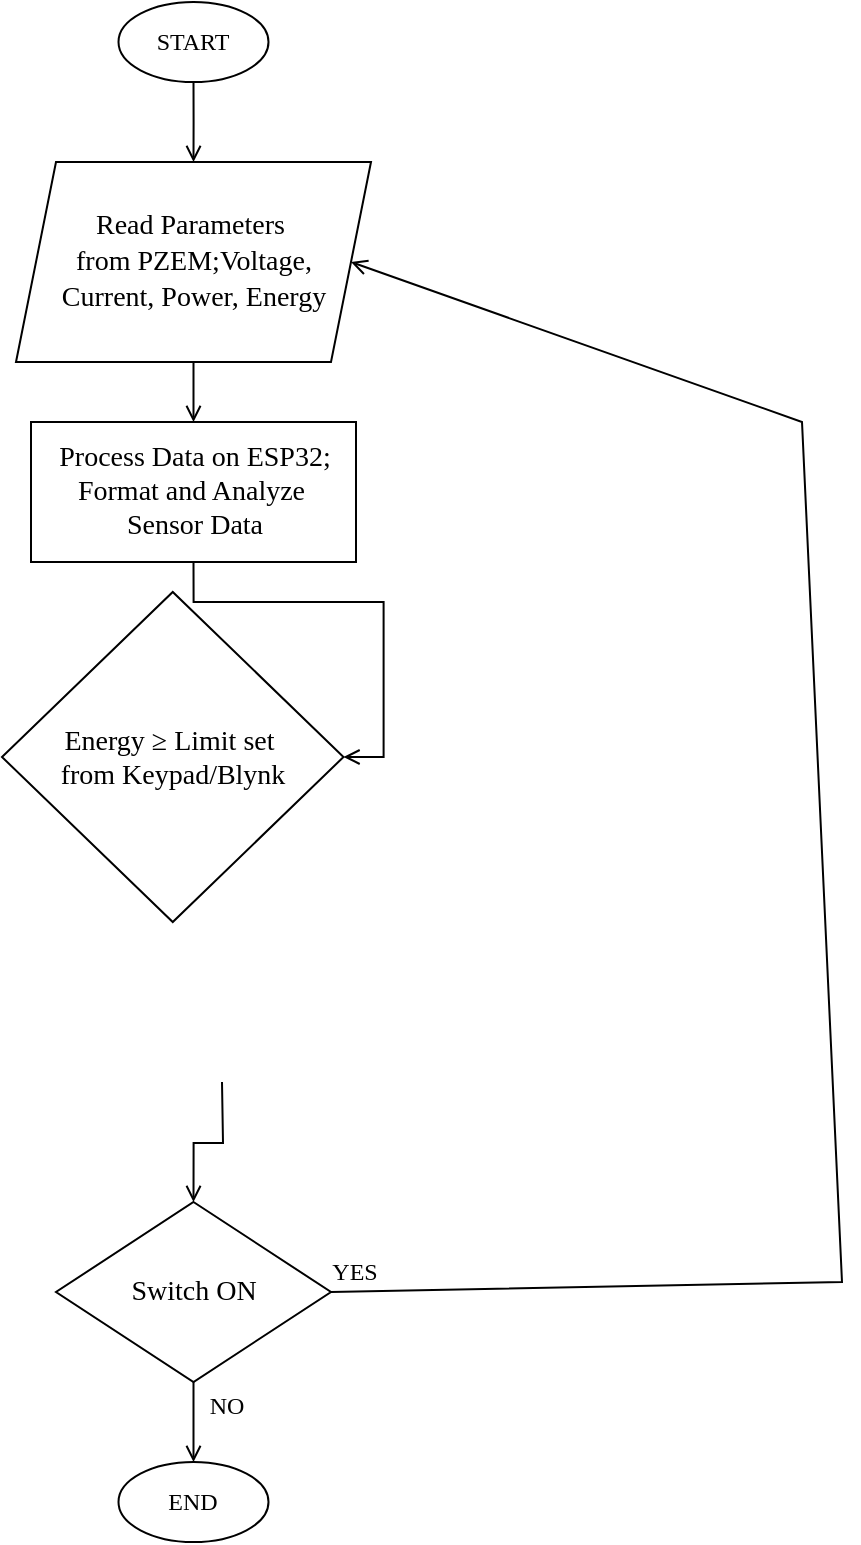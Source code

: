 <mxfile version="27.1.5">
  <diagram id="C5RBs43oDa-KdzZeNtuy" name="Page-1">
    <mxGraphModel dx="1604" dy="858" grid="1" gridSize="10" guides="1" tooltips="1" connect="1" arrows="1" fold="1" page="1" pageScale="1" pageWidth="827" pageHeight="1169" math="0" shadow="0">
      <root>
        <mxCell id="WIyWlLk6GJQsqaUBKTNV-0" />
        <mxCell id="WIyWlLk6GJQsqaUBKTNV-1" parent="WIyWlLk6GJQsqaUBKTNV-0" />
        <mxCell id="UsbTpY0gdDbQ-GkFnXvP-0" value="&lt;font face=&quot;Times New Roman&quot;&gt;START&lt;/font&gt;" style="ellipse;whiteSpace=wrap;html=1;" parent="WIyWlLk6GJQsqaUBKTNV-1" vertex="1">
          <mxGeometry x="368.25" y="50" width="75" height="40" as="geometry" />
        </mxCell>
        <mxCell id="UsbTpY0gdDbQ-GkFnXvP-1" value="&lt;div style=&quot;text-wrap-mode: nowrap;&quot;&gt;&lt;font style=&quot;font-size: 14px;&quot; face=&quot;Times New Roman&quot;&gt;Read Parameters&amp;nbsp;&lt;/font&gt;&lt;/div&gt;&lt;div style=&quot;text-wrap-mode: nowrap;&quot;&gt;&lt;font style=&quot;font-size: 14px;&quot;&gt;&lt;font face=&quot;Times New Roman&quot;&gt;from PZEM;&lt;/font&gt;&lt;span style=&quot;font-family: &amp;quot;Times New Roman&amp;quot;; background-color: transparent; color: light-dark(rgb(0, 0, 0), rgb(255, 255, 255));&quot;&gt;Voltage,&lt;/span&gt;&lt;/font&gt;&lt;/div&gt;&lt;div style=&quot;text-wrap-mode: nowrap;&quot;&gt;&lt;font style=&quot;font-size: 14px;&quot;&gt;&lt;span style=&quot;font-family: &amp;quot;Times New Roman&amp;quot;; background-color: transparent; color: light-dark(rgb(0, 0, 0), rgb(255, 255, 255));&quot;&gt;Current,&amp;nbsp;&lt;/span&gt;&lt;span style=&quot;font-family: &amp;quot;Times New Roman&amp;quot;; background-color: transparent; color: light-dark(rgb(0, 0, 0), rgb(255, 255, 255));&quot;&gt;Power,&amp;nbsp;&lt;/span&gt;&lt;span style=&quot;font-family: &amp;quot;Times New Roman&amp;quot;; background-color: transparent; color: light-dark(rgb(0, 0, 0), rgb(255, 255, 255));&quot;&gt;Energy&lt;/span&gt;&lt;/font&gt;&lt;/div&gt;" style="shape=parallelogram;perimeter=parallelogramPerimeter;whiteSpace=wrap;html=1;fixedSize=1;" parent="WIyWlLk6GJQsqaUBKTNV-1" vertex="1">
          <mxGeometry x="317" y="130" width="177.5" height="100" as="geometry" />
        </mxCell>
        <mxCell id="UsbTpY0gdDbQ-GkFnXvP-21" value="" style="edgeStyle=orthogonalEdgeStyle;rounded=0;orthogonalLoop=1;jettySize=auto;html=1;endArrow=open;endFill=0;entryX=0.5;entryY=0;entryDx=0;entryDy=0;entryPerimeter=0;" parent="WIyWlLk6GJQsqaUBKTNV-1" target="UsbTpY0gdDbQ-GkFnXvP-26" edge="1">
          <mxGeometry relative="1" as="geometry">
            <mxPoint x="420" y="590" as="sourcePoint" />
          </mxGeometry>
        </mxCell>
        <mxCell id="UsbTpY0gdDbQ-GkFnXvP-12" value="&lt;font face=&quot;Times New Roman&quot;&gt;END&lt;/font&gt;" style="ellipse;whiteSpace=wrap;html=1;" parent="WIyWlLk6GJQsqaUBKTNV-1" vertex="1">
          <mxGeometry x="368.25" y="780" width="75" height="40" as="geometry" />
        </mxCell>
        <mxCell id="UsbTpY0gdDbQ-GkFnXvP-24" value="" style="endArrow=open;html=1;rounded=0;exitX=1;exitY=0.5;exitDx=0;exitDy=0;entryX=1;entryY=0.5;entryDx=0;entryDy=0;endFill=0;exitPerimeter=0;" parent="WIyWlLk6GJQsqaUBKTNV-1" source="UsbTpY0gdDbQ-GkFnXvP-26" target="UsbTpY0gdDbQ-GkFnXvP-1" edge="1">
          <mxGeometry width="50" height="50" relative="1" as="geometry">
            <mxPoint x="390" y="320" as="sourcePoint" />
            <mxPoint x="440" y="270" as="targetPoint" />
            <Array as="points">
              <mxPoint x="730" y="690" />
              <mxPoint x="710" y="260" />
            </Array>
          </mxGeometry>
        </mxCell>
        <mxCell id="UsbTpY0gdDbQ-GkFnXvP-27" value="" style="edgeStyle=orthogonalEdgeStyle;rounded=0;orthogonalLoop=1;jettySize=auto;html=1;endArrow=open;endFill=0;" parent="WIyWlLk6GJQsqaUBKTNV-1" source="UsbTpY0gdDbQ-GkFnXvP-26" target="UsbTpY0gdDbQ-GkFnXvP-12" edge="1">
          <mxGeometry relative="1" as="geometry" />
        </mxCell>
        <mxCell id="UsbTpY0gdDbQ-GkFnXvP-26" value="&lt;font style=&quot;font-size: 14px;&quot; face=&quot;Times New Roman&quot;&gt;Switch ON&lt;/font&gt;" style="strokeWidth=1;html=1;shape=mxgraph.flowchart.decision;whiteSpace=wrap;" parent="WIyWlLk6GJQsqaUBKTNV-1" vertex="1">
          <mxGeometry x="337" y="650" width="137.5" height="90" as="geometry" />
        </mxCell>
        <mxCell id="UsbTpY0gdDbQ-GkFnXvP-30" value="&lt;h6&gt;&lt;span style=&quot;color: light-dark(rgb(0, 0, 0), rgb(255, 255, 255)); font-weight: normal;&quot;&gt;&lt;font style=&quot;font-size: 12px;&quot; face=&quot;Times New Roman&quot;&gt;NO&lt;/font&gt;&lt;/span&gt;&lt;/h6&gt;&lt;div&gt;&lt;/div&gt;" style="text;html=1;align=center;verticalAlign=middle;resizable=0;points=[];autosize=1;strokeColor=none;fillColor=none;" parent="WIyWlLk6GJQsqaUBKTNV-1" vertex="1">
          <mxGeometry x="402.25" y="717" width="40" height="70" as="geometry" />
        </mxCell>
        <mxCell id="UsbTpY0gdDbQ-GkFnXvP-34" value="&lt;div style=&quot;text-wrap-mode: nowrap;&quot;&gt;&lt;font style=&quot;font-size: 14px;&quot; face=&quot;Times New Roman&quot;&gt;Process Data on ESP32;&lt;/font&gt;&lt;/div&gt;&lt;div style=&quot;text-wrap-mode: nowrap;&quot;&gt;&lt;font style=&quot;font-size: 14px;&quot; face=&quot;Times New Roman&quot;&gt;Format and Analyze&amp;nbsp;&lt;/font&gt;&lt;/div&gt;&lt;div style=&quot;text-wrap-mode: nowrap;&quot;&gt;&lt;font style=&quot;font-size: 14px;&quot; face=&quot;Times New Roman&quot;&gt;Sensor Data&lt;/font&gt;&lt;/div&gt;" style="rounded=0;whiteSpace=wrap;html=1;" parent="WIyWlLk6GJQsqaUBKTNV-1" vertex="1">
          <mxGeometry x="324.5" y="260" width="162.5" height="70" as="geometry" />
        </mxCell>
        <mxCell id="UsbTpY0gdDbQ-GkFnXvP-36" value="" style="edgeStyle=orthogonalEdgeStyle;rounded=0;orthogonalLoop=1;jettySize=auto;html=1;endArrow=open;endFill=0;exitX=0.5;exitY=1;exitDx=0;exitDy=0;entryX=0.5;entryY=0;entryDx=0;entryDy=0;" parent="WIyWlLk6GJQsqaUBKTNV-1" source="UsbTpY0gdDbQ-GkFnXvP-34" target="B7yCwA9z2qg-xHh8Ljfs-0" edge="1">
          <mxGeometry relative="1" as="geometry">
            <mxPoint x="398.25" y="480" as="sourcePoint" />
            <mxPoint x="405.75" y="370" as="targetPoint" />
          </mxGeometry>
        </mxCell>
        <mxCell id="UsbTpY0gdDbQ-GkFnXvP-39" value="&lt;h6&gt;&lt;span style=&quot;color: light-dark(rgb(0, 0, 0), rgb(255, 255, 255)); font-weight: normal;&quot;&gt;&lt;font style=&quot;font-size: 12px;&quot; face=&quot;Times New Roman&quot;&gt;YES&lt;/font&gt;&lt;/span&gt;&lt;/h6&gt;&lt;div&gt;&lt;/div&gt;" style="text;html=1;align=center;verticalAlign=middle;resizable=0;points=[];autosize=1;strokeColor=none;fillColor=none;" parent="WIyWlLk6GJQsqaUBKTNV-1" vertex="1">
          <mxGeometry x="460.75" y="650" width="50" height="70" as="geometry" />
        </mxCell>
        <mxCell id="UsbTpY0gdDbQ-GkFnXvP-40" value="" style="edgeStyle=orthogonalEdgeStyle;rounded=0;orthogonalLoop=1;jettySize=auto;html=1;endArrow=open;endFill=0;exitX=0.5;exitY=1;exitDx=0;exitDy=0;entryX=0.5;entryY=0;entryDx=0;entryDy=0;" parent="WIyWlLk6GJQsqaUBKTNV-1" source="UsbTpY0gdDbQ-GkFnXvP-1" target="UsbTpY0gdDbQ-GkFnXvP-34" edge="1">
          <mxGeometry relative="1" as="geometry">
            <mxPoint x="398.25" y="510" as="sourcePoint" />
            <mxPoint x="398.25" y="563" as="targetPoint" />
          </mxGeometry>
        </mxCell>
        <mxCell id="UsbTpY0gdDbQ-GkFnXvP-46" value="" style="edgeStyle=orthogonalEdgeStyle;rounded=0;orthogonalLoop=1;jettySize=auto;html=1;endArrow=open;endFill=0;exitX=0.5;exitY=1;exitDx=0;exitDy=0;entryX=0.5;entryY=0;entryDx=0;entryDy=0;" parent="WIyWlLk6GJQsqaUBKTNV-1" source="UsbTpY0gdDbQ-GkFnXvP-0" target="UsbTpY0gdDbQ-GkFnXvP-1" edge="1">
          <mxGeometry relative="1" as="geometry">
            <mxPoint x="398.25" y="220" as="sourcePoint" />
            <mxPoint x="405.75" y="140" as="targetPoint" />
          </mxGeometry>
        </mxCell>
        <mxCell id="B7yCwA9z2qg-xHh8Ljfs-0" value="&lt;div style=&quot;forced-color-adjust: none; color: rgb(0, 0, 0); font-style: normal; font-variant-ligatures: normal; font-variant-caps: normal; font-weight: 400; letter-spacing: normal; orphans: 2; text-align: center; text-indent: 0px; text-transform: none; widows: 2; word-spacing: 0px; -webkit-text-stroke-width: 0px; white-space: nowrap; text-decoration-thickness: initial; text-decoration-style: initial; text-decoration-color: initial;&quot;&gt;&lt;font style=&quot;font-size: 14px;&quot; face=&quot;Times New Roman&quot;&gt;Energy &lt;span style=&quot;background-color: transparent; color: light-dark(rgb(0, 0, 0), rgb(255, 255, 255)); text-wrap-mode: wrap;&quot;&gt;≥ Limit set&amp;nbsp;&lt;/span&gt;&lt;/font&gt;&lt;/div&gt;&lt;div style=&quot;forced-color-adjust: none; color: rgb(0, 0, 0); font-style: normal; font-variant-ligatures: normal; font-variant-caps: normal; font-weight: 400; letter-spacing: normal; orphans: 2; text-align: center; text-indent: 0px; text-transform: none; widows: 2; word-spacing: 0px; -webkit-text-stroke-width: 0px; white-space: nowrap; text-decoration-thickness: initial; text-decoration-style: initial; text-decoration-color: initial;&quot;&gt;&lt;font style=&quot;font-size: 14px;&quot; face=&quot;Times New Roman&quot;&gt;&lt;span style=&quot;background-color: transparent; color: light-dark(rgb(0, 0, 0), rgb(255, 255, 255)); text-wrap-mode: wrap;&quot;&gt;from Keypad/Blynk&lt;/span&gt;&lt;/font&gt;&lt;/div&gt;" style="rhombus;whiteSpace=wrap;html=1;direction=south;" vertex="1" parent="WIyWlLk6GJQsqaUBKTNV-1">
          <mxGeometry x="310" y="345" width="170.75" height="165" as="geometry" />
        </mxCell>
      </root>
    </mxGraphModel>
  </diagram>
</mxfile>
